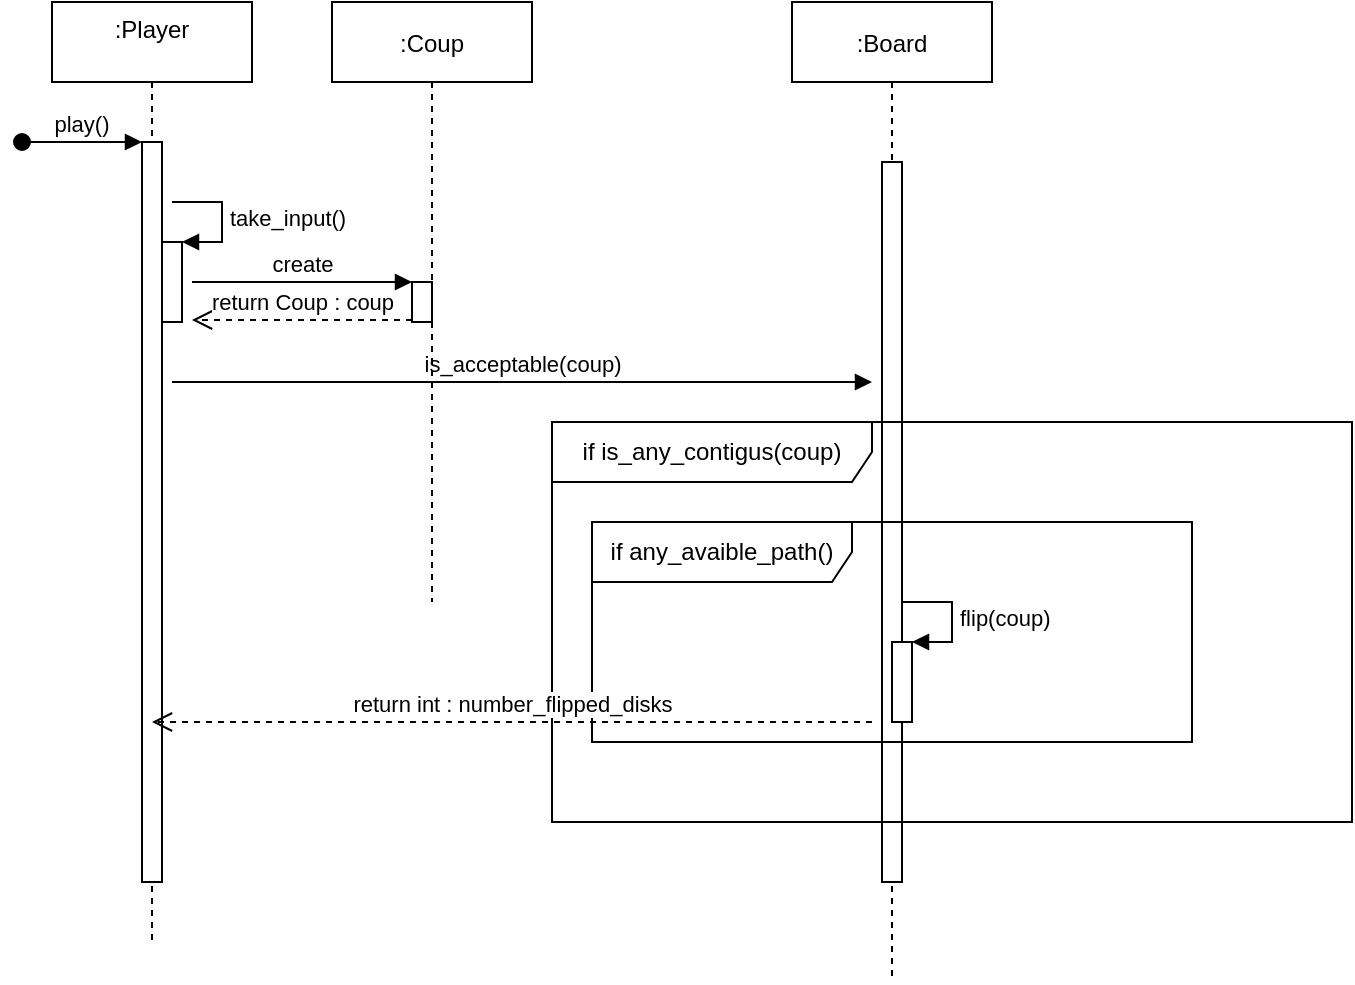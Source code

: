<mxfile version="13.8.1" type="gitlab">
  <diagram id="kgpKYQtTHZ0yAKxKKP6v" name="Page-1">
    <mxGraphModel dx="782" dy="403" grid="1" gridSize="10" guides="1" tooltips="1" connect="1" arrows="1" fold="1" page="1" pageScale="1" pageWidth="850" pageHeight="1100" math="0" shadow="0">
      <root>
        <mxCell id="0" />
        <mxCell id="1" parent="0" />
        <mxCell id="3nuBFxr9cyL0pnOWT2aG-1" value=":Player&#xa;" style="shape=umlLifeline;perimeter=lifelinePerimeter;container=1;collapsible=0;recursiveResize=0;rounded=0;shadow=0;strokeWidth=1;" parent="1" vertex="1">
          <mxGeometry x="120" y="80" width="100" height="470" as="geometry" />
        </mxCell>
        <mxCell id="3nuBFxr9cyL0pnOWT2aG-2" value="" style="points=[];perimeter=orthogonalPerimeter;rounded=0;shadow=0;strokeWidth=1;" parent="3nuBFxr9cyL0pnOWT2aG-1" vertex="1">
          <mxGeometry x="45" y="70" width="10" height="370" as="geometry" />
        </mxCell>
        <mxCell id="3nuBFxr9cyL0pnOWT2aG-3" value="play()" style="verticalAlign=bottom;startArrow=oval;endArrow=block;startSize=8;shadow=0;strokeWidth=1;" parent="3nuBFxr9cyL0pnOWT2aG-1" target="3nuBFxr9cyL0pnOWT2aG-2" edge="1">
          <mxGeometry relative="1" as="geometry">
            <mxPoint x="-15" y="70" as="sourcePoint" />
          </mxGeometry>
        </mxCell>
        <mxCell id="pD4nlwfdIlVoPnKfltnv-7" value="" style="html=1;points=[];perimeter=orthogonalPerimeter;" vertex="1" parent="3nuBFxr9cyL0pnOWT2aG-1">
          <mxGeometry x="55" y="120" width="10" height="40" as="geometry" />
        </mxCell>
        <mxCell id="pD4nlwfdIlVoPnKfltnv-8" value="take_input()" style="edgeStyle=orthogonalEdgeStyle;html=1;align=left;spacingLeft=2;endArrow=block;rounded=0;entryX=1;entryY=0;" edge="1" target="pD4nlwfdIlVoPnKfltnv-7" parent="3nuBFxr9cyL0pnOWT2aG-1">
          <mxGeometry relative="1" as="geometry">
            <mxPoint x="60" y="100" as="sourcePoint" />
            <Array as="points">
              <mxPoint x="85" y="100" />
            </Array>
          </mxGeometry>
        </mxCell>
        <mxCell id="pD4nlwfdIlVoPnKfltnv-12" value="is_acceptable(coup)" style="html=1;verticalAlign=bottom;endArrow=block;" edge="1" parent="3nuBFxr9cyL0pnOWT2aG-1">
          <mxGeometry width="80" relative="1" as="geometry">
            <mxPoint x="60" y="190" as="sourcePoint" />
            <mxPoint x="410" y="190" as="targetPoint" />
          </mxGeometry>
        </mxCell>
        <mxCell id="3nuBFxr9cyL0pnOWT2aG-5" value=":Board" style="shape=umlLifeline;perimeter=lifelinePerimeter;container=1;collapsible=0;recursiveResize=0;rounded=0;shadow=0;strokeWidth=1;" parent="1" vertex="1">
          <mxGeometry x="490" y="80" width="100" height="490" as="geometry" />
        </mxCell>
        <mxCell id="3nuBFxr9cyL0pnOWT2aG-6" value="" style="points=[];perimeter=orthogonalPerimeter;rounded=0;shadow=0;strokeWidth=1;" parent="3nuBFxr9cyL0pnOWT2aG-5" vertex="1">
          <mxGeometry x="45" y="80" width="10" height="360" as="geometry" />
        </mxCell>
        <mxCell id="pD4nlwfdIlVoPnKfltnv-3" value=":Coup" style="shape=umlLifeline;perimeter=lifelinePerimeter;container=1;collapsible=0;recursiveResize=0;rounded=0;shadow=0;strokeWidth=1;" vertex="1" parent="1">
          <mxGeometry x="260" y="80" width="100" height="300" as="geometry" />
        </mxCell>
        <mxCell id="pD4nlwfdIlVoPnKfltnv-9" value="" style="html=1;points=[];perimeter=orthogonalPerimeter;" vertex="1" parent="pD4nlwfdIlVoPnKfltnv-3">
          <mxGeometry x="40" y="140" width="10" height="20" as="geometry" />
        </mxCell>
        <mxCell id="pD4nlwfdIlVoPnKfltnv-10" value="create" style="html=1;verticalAlign=bottom;endArrow=block;entryX=0;entryY=0;" edge="1" target="pD4nlwfdIlVoPnKfltnv-9" parent="1">
          <mxGeometry relative="1" as="geometry">
            <mxPoint x="190" y="220" as="sourcePoint" />
          </mxGeometry>
        </mxCell>
        <mxCell id="pD4nlwfdIlVoPnKfltnv-11" value="return Coup : coup" style="html=1;verticalAlign=bottom;endArrow=open;dashed=1;endSize=8;exitX=0;exitY=0.95;" edge="1" source="pD4nlwfdIlVoPnKfltnv-9" parent="1">
          <mxGeometry relative="1" as="geometry">
            <mxPoint x="190" y="239" as="targetPoint" />
          </mxGeometry>
        </mxCell>
        <mxCell id="pD4nlwfdIlVoPnKfltnv-20" value="if is_any_contigus(coup)" style="shape=umlFrame;whiteSpace=wrap;html=1;width=160;height=30;" vertex="1" parent="1">
          <mxGeometry x="370" y="290" width="400" height="200" as="geometry" />
        </mxCell>
        <mxCell id="pD4nlwfdIlVoPnKfltnv-21" value="if any_avaible_path()" style="shape=umlFrame;whiteSpace=wrap;html=1;width=130;height=30;" vertex="1" parent="1">
          <mxGeometry x="390" y="340" width="300" height="110" as="geometry" />
        </mxCell>
        <mxCell id="pD4nlwfdIlVoPnKfltnv-22" value="" style="html=1;points=[];perimeter=orthogonalPerimeter;" vertex="1" parent="1">
          <mxGeometry x="540" y="400" width="10" height="40" as="geometry" />
        </mxCell>
        <mxCell id="pD4nlwfdIlVoPnKfltnv-23" value="flip(coup)" style="edgeStyle=orthogonalEdgeStyle;html=1;align=left;spacingLeft=2;endArrow=block;rounded=0;entryX=1;entryY=0;" edge="1" target="pD4nlwfdIlVoPnKfltnv-22" parent="1">
          <mxGeometry relative="1" as="geometry">
            <mxPoint x="545" y="380" as="sourcePoint" />
            <Array as="points">
              <mxPoint x="570" y="380" />
            </Array>
          </mxGeometry>
        </mxCell>
        <mxCell id="pD4nlwfdIlVoPnKfltnv-24" value="return int : number_flipped_disks" style="html=1;verticalAlign=bottom;endArrow=open;dashed=1;endSize=8;" edge="1" parent="1" target="3nuBFxr9cyL0pnOWT2aG-1">
          <mxGeometry relative="1" as="geometry">
            <mxPoint x="530" y="440" as="sourcePoint" />
            <mxPoint x="450" y="440" as="targetPoint" />
          </mxGeometry>
        </mxCell>
      </root>
    </mxGraphModel>
  </diagram>
</mxfile>
